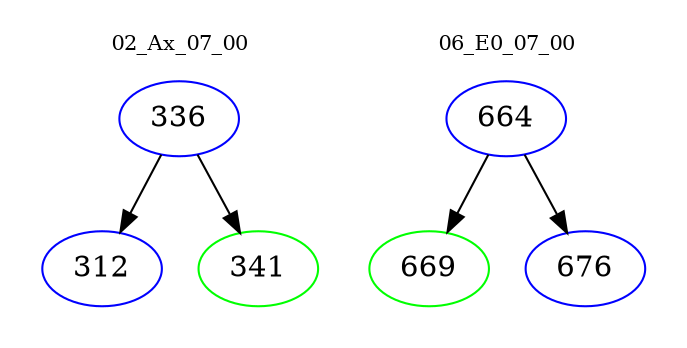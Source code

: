 digraph{
subgraph cluster_0 {
color = white
label = "02_Ax_07_00";
fontsize=10;
T0_336 [label="336", color="blue"]
T0_336 -> T0_312 [color="black"]
T0_312 [label="312", color="blue"]
T0_336 -> T0_341 [color="black"]
T0_341 [label="341", color="green"]
}
subgraph cluster_1 {
color = white
label = "06_E0_07_00";
fontsize=10;
T1_664 [label="664", color="blue"]
T1_664 -> T1_669 [color="black"]
T1_669 [label="669", color="green"]
T1_664 -> T1_676 [color="black"]
T1_676 [label="676", color="blue"]
}
}
